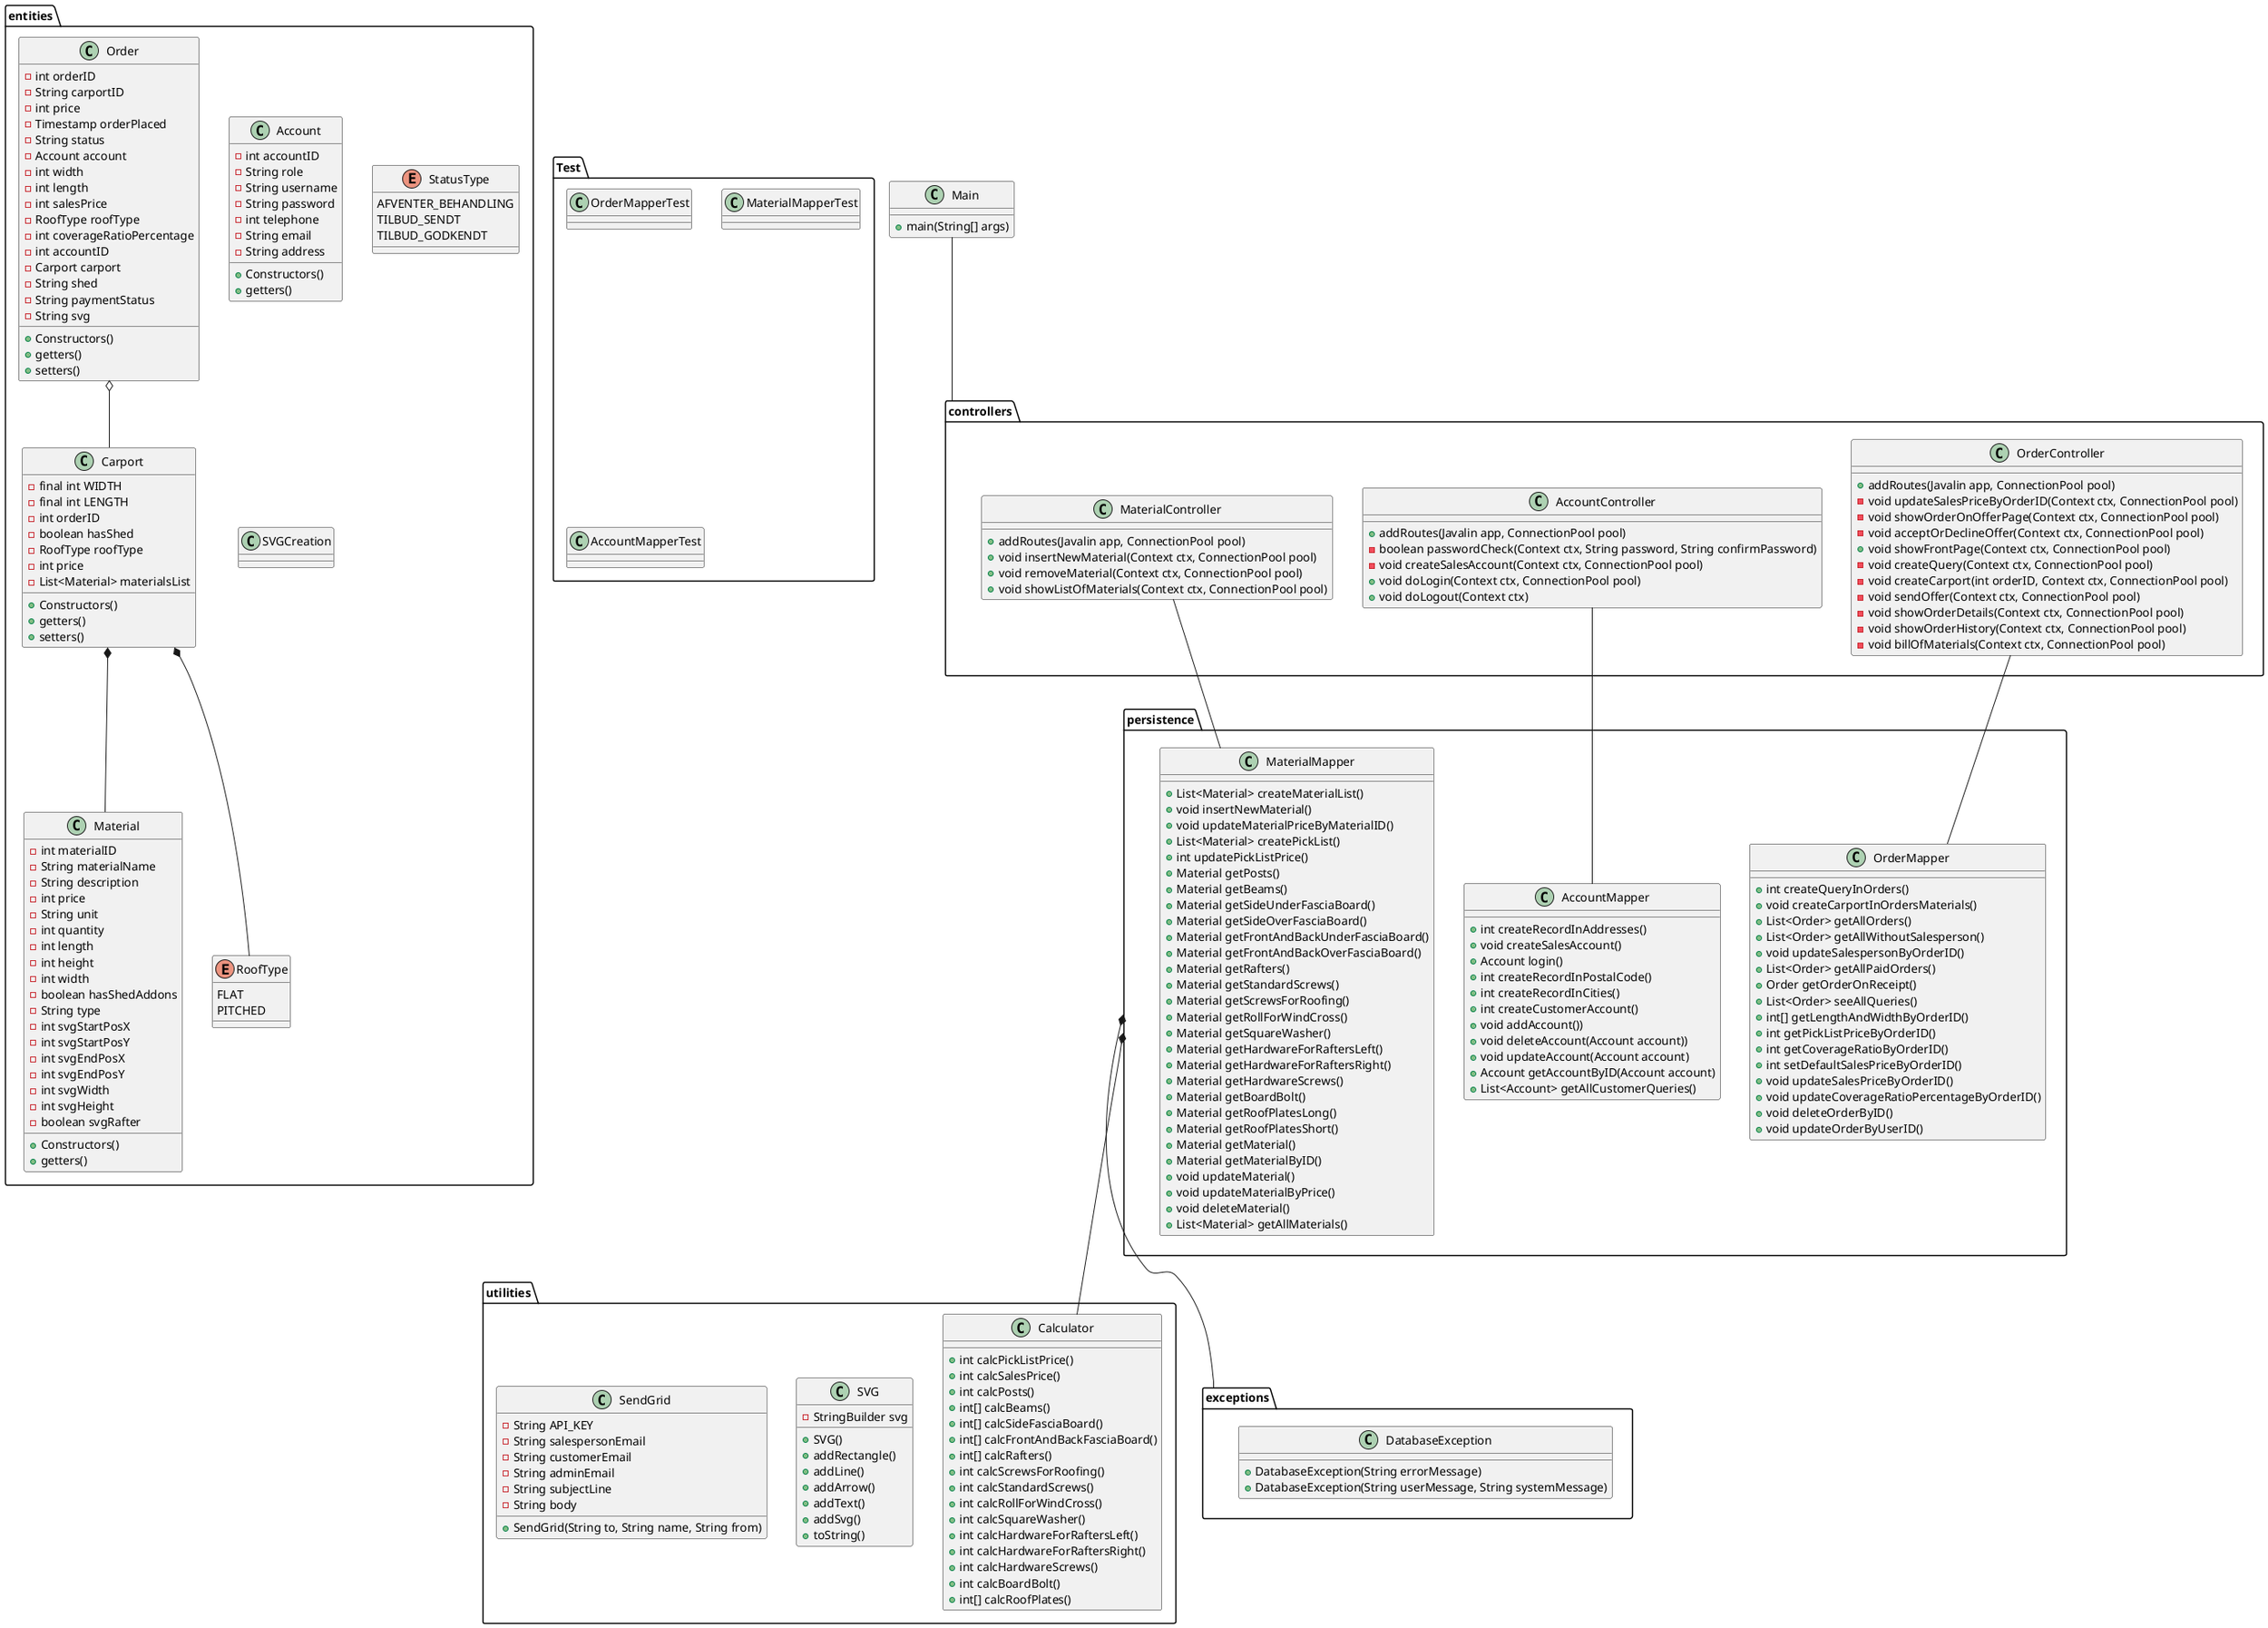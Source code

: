 @startuml
'https://plantuml.com/class-diagram


class Main {
+main(String[] args)
}

package utilities {

class Calculator {
+ int calcPickListPrice()
+ int calcSalesPrice()
+ int calcPosts()
+ int[] calcBeams()
+ int[] calcSideFasciaBoard()
+ int[] calcFrontAndBackFasciaBoard()
+ int[] calcRafters()
+ int calcScrewsForRoofing()
+ int calcStandardScrews()
+ int calcRollForWindCross()
+ int calcSquareWasher()
+ int calcHardwareForRaftersLeft()
+ int calcHardwareForRaftersRight()
+ int calcHardwareScrews()
+ int calcBoardBolt()
+ int[] calcRoofPlates()


}
    class SVG {
    - StringBuilder svg
    + SVG()
    + addRectangle()
    + addLine()
    + addArrow()
    + addText()
    + addSvg()
    'Override
    + toString()
    }
    class SendGrid
    {
    - String API_KEY
    - String salespersonEmail
    - String customerEmail
    - String adminEmail
    - String subjectLine
    - String body
    + SendGrid(String to, String name, String from)
    }
}

package controllers {
    class OrderController {
    + addRoutes(Javalin app, ConnectionPool pool)
    - void updateSalesPriceByOrderID(Context ctx, ConnectionPool pool)
    - void showOrderOnOfferPage(Context ctx, ConnectionPool pool)
    - void acceptOrDeclineOffer(Context ctx, ConnectionPool pool)
    + void showFrontPage(Context ctx, ConnectionPool pool)
    - void createQuery(Context ctx, ConnectionPool pool)
    - void createCarport(int orderID, Context ctx, ConnectionPool pool)
    - void sendOffer(Context ctx, ConnectionPool pool)
    - void showOrderDetails(Context ctx, ConnectionPool pool)
    - void showOrderHistory(Context ctx, ConnectionPool pool)
    - void billOfMaterials(Context ctx, ConnectionPool pool)
    }

    class AccountController {
    + addRoutes(Javalin app, ConnectionPool pool)
    - boolean passwordCheck(Context ctx, String password, String confirmPassword)
    - void createSalesAccount(Context ctx, ConnectionPool pool)
    + void doLogin(Context ctx, ConnectionPool pool)
    + void doLogout(Context ctx)
    }

    class MaterialController {
    + addRoutes(Javalin app, ConnectionPool pool)
    + void insertNewMaterial(Context ctx, ConnectionPool pool)
    + void removeMaterial(Context ctx, ConnectionPool pool)
    + void showListOfMaterials(Context ctx, ConnectionPool pool)
    }
}

package entities {
    class Carport {
    - final int WIDTH
    - final int LENGTH
    - int orderID
    - boolean hasShed
    - RoofType roofType
    - int price
    - List<Material> materialsList
    + Constructors()
    + getters()
    + setters()
    }

    class Account {
    - int accountID
    - String role
    - String username
    - String password
    - int telephone
    - String email
    - String address
    + Constructors()
    + getters()
    }

    class Order {
    - int orderID
    - String carportID
    - int price
    - Timestamp orderPlaced
    - String status
    - Account account
    - int width
    - int length
    - int salesPrice
    - RoofType roofType
    - int coverageRatioPercentage
    - int accountID
    - Carport carport
    - String shed
    - String paymentStatus
    - String svg
    + Constructors()
    + getters()
    + setters()
    }

    class Material {
    - int materialID
    - String materialName
    - String description
    - int price
    - String unit
    - int quantity
    - int length
    - int height
    - int width
    - boolean hasShedAddons
    - String type
    - int svgStartPosX
    - int svgStartPosY
    - int svgEndPosX
    - int svgEndPosY
    - int svgWidth
    - int svgHeight
    - boolean svgRafter
    + Constructors()
    + getters()
    }
    enum RoofType {
    FLAT
    PITCHED
    }
    enum StatusType{
    AFVENTER_BEHANDLING
    TILBUD_SENDT
    TILBUD_GODKENDT
    }

    class SVGCreation{
    
    }

}

package exceptions {

class DatabaseException{
+ DatabaseException(String errorMessage)
+ DatabaseException(String userMessage, String systemMessage)
}

}

package persistence {
    class OrderMapper {
    + int createQueryInOrders()
    + void createCarportInOrdersMaterials()
    + List<Order> getAllOrders()
    + List<Order> getAllWithoutSalesperson()
    + void updateSalespersonByOrderID()
    + List<Order> getAllPaidOrders()
    + Order getOrderOnReceipt()
    + List<Order> seeAllQueries()
    + int[] getLengthAndWidthByOrderID()
    + int getPickListPriceByOrderID()
    + int getCoverageRatioByOrderID()
    + int setDefaultSalesPriceByOrderID()
    + void updateSalesPriceByOrderID()
    + void updateCoverageRatioPercentageByOrderID()
    + void deleteOrderByID()
    + void updateOrderByUserID()
    }

    class MaterialMapper {
    + List<Material> createMaterialList()
    + void insertNewMaterial()
    + void updateMaterialPriceByMaterialID()
    + List<Material> createPickList()
    + int updatePickListPrice()
    + Material getPosts()
    + Material getBeams()
    + Material getSideUnderFasciaBoard()
    + Material getSideOverFasciaBoard()
    + Material getFrontAndBackUnderFasciaBoard()
    + Material getFrontAndBackOverFasciaBoard()
    + Material getRafters()
    + Material getStandardScrews()
    + Material getScrewsForRoofing()
    + Material getRollForWindCross()
    + Material getSquareWasher()
    + Material getHardwareForRaftersLeft()
    + Material getHardwareForRaftersRight()
    + Material getHardwareScrews()
    + Material getBoardBolt()
    + Material getRoofPlatesLong()
    + Material getRoofPlatesShort()
    + Material getMaterial()
    + Material getMaterialByID()
    + void updateMaterial()
    + void updateMaterialByPrice()
    + void deleteMaterial()
    + List<Material> getAllMaterials()
    }

    class AccountMapper {
    + int createRecordInAddresses()
    + void createSalesAccount()
    + Account login()
    + int createRecordInPostalCode()
    + int createRecordInCities()
    + int createCustomerAccount()
    + void addAccount())
    + void deleteAccount(Account account))
    + void updateAccount(Account account)
    + Account getAccountByID(Account account)
    + List<Account> getAllCustomerQueries()
    }
}

package Test {
    class OrderMapperTest {
    }
    class MaterialMapperTest {
    }
    class AccountMapperTest {
    }
}

Main -- controllers

OrderController -- OrderMapper

MaterialController -- MaterialMapper
AccountController -- AccountMapper

Order o-- Carport
Carport *-- Material
Carport *-- RoofType

persistence *-- Calculator
persistence *-- exceptions

@enduml